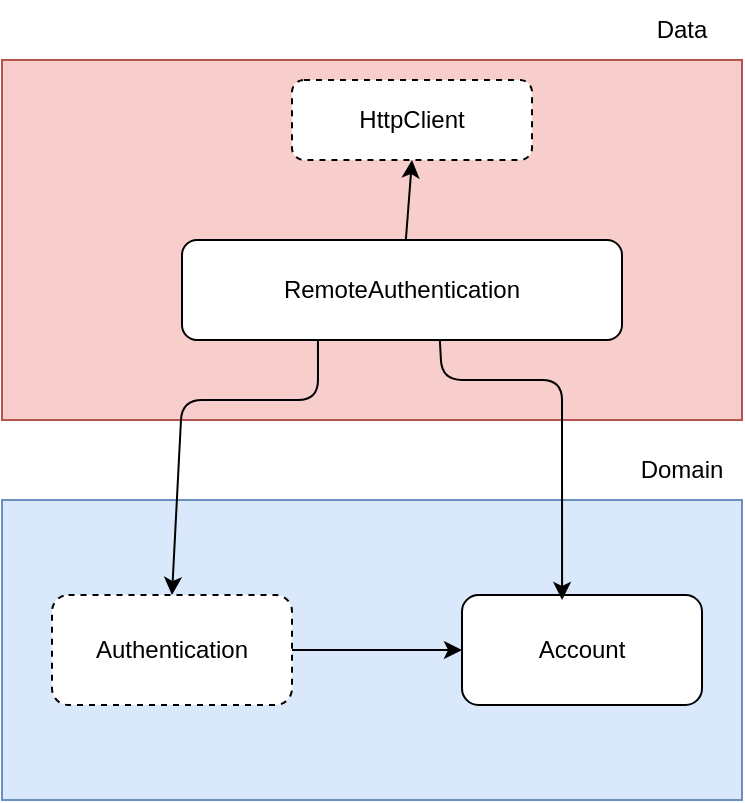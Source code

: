<mxfile>
    <diagram id="xd-AehmZzm3_emreLvLK" name="Page-1">
        <mxGraphModel dx="1051" dy="1532" grid="1" gridSize="10" guides="1" tooltips="1" connect="1" arrows="1" fold="1" page="1" pageScale="1" pageWidth="850" pageHeight="1100" math="0" shadow="0">
            <root>
                <mxCell id="0"/>
                <mxCell id="1" parent="0"/>
                <mxCell id="6" value="" style="rounded=0;whiteSpace=wrap;html=1;fillColor=#f8cecc;strokeColor=#b85450;" vertex="1" parent="1">
                    <mxGeometry x="280" y="-40" width="370" height="180" as="geometry"/>
                </mxCell>
                <mxCell id="3" value="" style="rounded=0;whiteSpace=wrap;html=1;fillColor=#dae8fc;strokeColor=#6c8ebf;" vertex="1" parent="1">
                    <mxGeometry x="280" y="180" width="370" height="150" as="geometry"/>
                </mxCell>
                <mxCell id="11" style="edgeStyle=none;html=1;" edge="1" parent="1" source="2" target="5">
                    <mxGeometry relative="1" as="geometry"/>
                </mxCell>
                <mxCell id="2" value="Authentication" style="rounded=1;whiteSpace=wrap;html=1;dashed=1;" vertex="1" parent="1">
                    <mxGeometry x="305" y="227.5" width="120" height="55" as="geometry"/>
                </mxCell>
                <mxCell id="4" value="Domain" style="text;html=1;align=center;verticalAlign=middle;whiteSpace=wrap;rounded=0;" vertex="1" parent="1">
                    <mxGeometry x="590" y="150" width="60" height="30" as="geometry"/>
                </mxCell>
                <mxCell id="5" value="Account" style="rounded=1;whiteSpace=wrap;html=1;" vertex="1" parent="1">
                    <mxGeometry x="510" y="227.5" width="120" height="55" as="geometry"/>
                </mxCell>
                <mxCell id="7" value="Data" style="text;html=1;align=center;verticalAlign=middle;whiteSpace=wrap;rounded=0;" vertex="1" parent="1">
                    <mxGeometry x="590" y="-70" width="60" height="30" as="geometry"/>
                </mxCell>
                <mxCell id="9" style="edgeStyle=none;html=1;entryX=0.5;entryY=0;entryDx=0;entryDy=0;exitX=0.309;exitY=1;exitDx=0;exitDy=0;exitPerimeter=0;" edge="1" parent="1" source="8" target="2">
                    <mxGeometry relative="1" as="geometry">
                        <Array as="points">
                            <mxPoint x="438" y="130"/>
                            <mxPoint x="370" y="130"/>
                        </Array>
                    </mxGeometry>
                </mxCell>
                <mxCell id="10" style="edgeStyle=none;html=1;exitX=0.586;exitY=1;exitDx=0;exitDy=0;exitPerimeter=0;entryX=0.417;entryY=0.045;entryDx=0;entryDy=0;entryPerimeter=0;" edge="1" parent="1" source="8" target="5">
                    <mxGeometry relative="1" as="geometry">
                        <Array as="points">
                            <mxPoint x="500" y="120"/>
                            <mxPoint x="560" y="120"/>
                        </Array>
                    </mxGeometry>
                </mxCell>
                <mxCell id="13" style="edgeStyle=none;html=1;entryX=0.5;entryY=1;entryDx=0;entryDy=0;" edge="1" parent="1" source="8" target="12">
                    <mxGeometry relative="1" as="geometry"/>
                </mxCell>
                <mxCell id="8" value="RemoteAuthentication" style="rounded=1;whiteSpace=wrap;html=1;" vertex="1" parent="1">
                    <mxGeometry x="370" y="50" width="220" height="50" as="geometry"/>
                </mxCell>
                <mxCell id="12" value="HttpClient" style="rounded=1;whiteSpace=wrap;html=1;dashed=1;" vertex="1" parent="1">
                    <mxGeometry x="425" y="-30" width="120" height="40" as="geometry"/>
                </mxCell>
            </root>
        </mxGraphModel>
    </diagram>
</mxfile>
